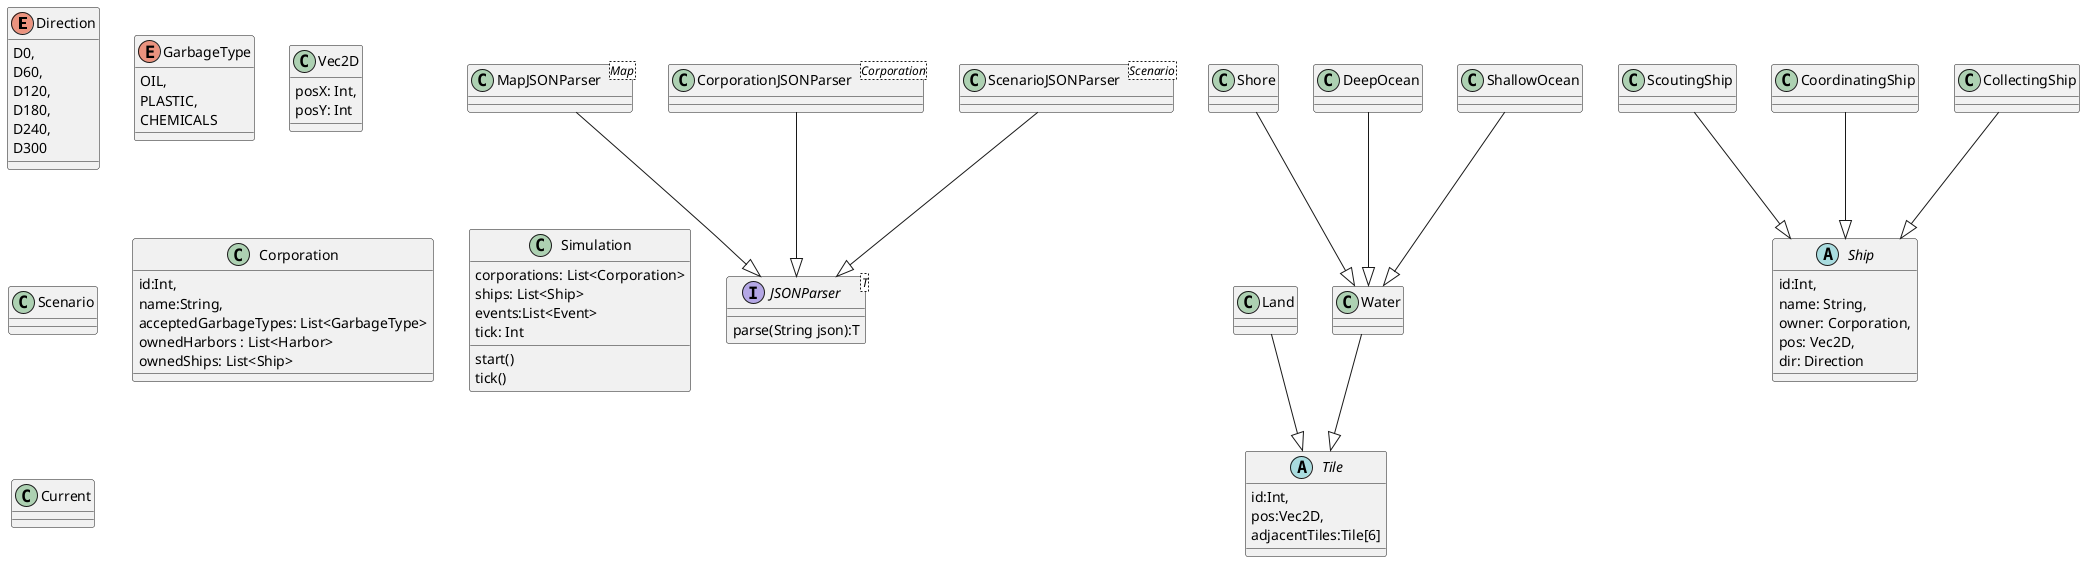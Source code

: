 @startuml
'General
  enum Direction{
    D0,
    D60,
    D120,
    D180,
    D240,
    D300
  }
  enum GarbageType{
    OIL,
    PLASTIC,
    CHEMICALS
  }
   class Vec2D{
    posX: Int,
    posY: Int
  }

class Scenario{

}

  class Corporation{
    id:Int,
    name:String,
    acceptedGarbageTypes: List<GarbageType>
    ownedHarbors : List<Harbor>
    ownedShips: List<Ship>

  }


    class Simulation{
        corporations: List<Corporation>
        ships: List<Ship>
        events:List<Event>
        tick: Int

        start()
        tick()
    }


    interface JSONParser<T>{
    parse(String json):T
    }

    MapJSONParser --|> JSONParser
    class MapJSONParser<Map>{

    }
    CorporationJSONParser --|> JSONParser
    class CorporationJSONParser<Corporation>{

    }
        ScenarioJSONParser --|> JSONParser
        class ScenarioJSONParser<Scenario>{

        }
'Tiles
abstract class Tile{
    id:Int,
    pos:Vec2D,
    adjacentTiles:Tile[6]
}

Land --|> Tile
Water --|> Tile

Shore --|> Water
DeepOcean --|> Water
ShallowOcean --|> Water

class Current{
}
class Land{
}
class Water{}
class Shore{}
class ShallowOcean{}
class DeepOcean{}


'Ships
abstract class Ship{
    id:Int,
    name: String,
    owner: Corporation,
    pos: Vec2D,
    dir: Direction
}

ScoutingShip --|> Ship
CoordinatingShip --|> Ship
CollectingShip --|> Ship

class ScoutingShip{
}
class CoordinatingShip{
}
class CollectingShip{
}
@enduml